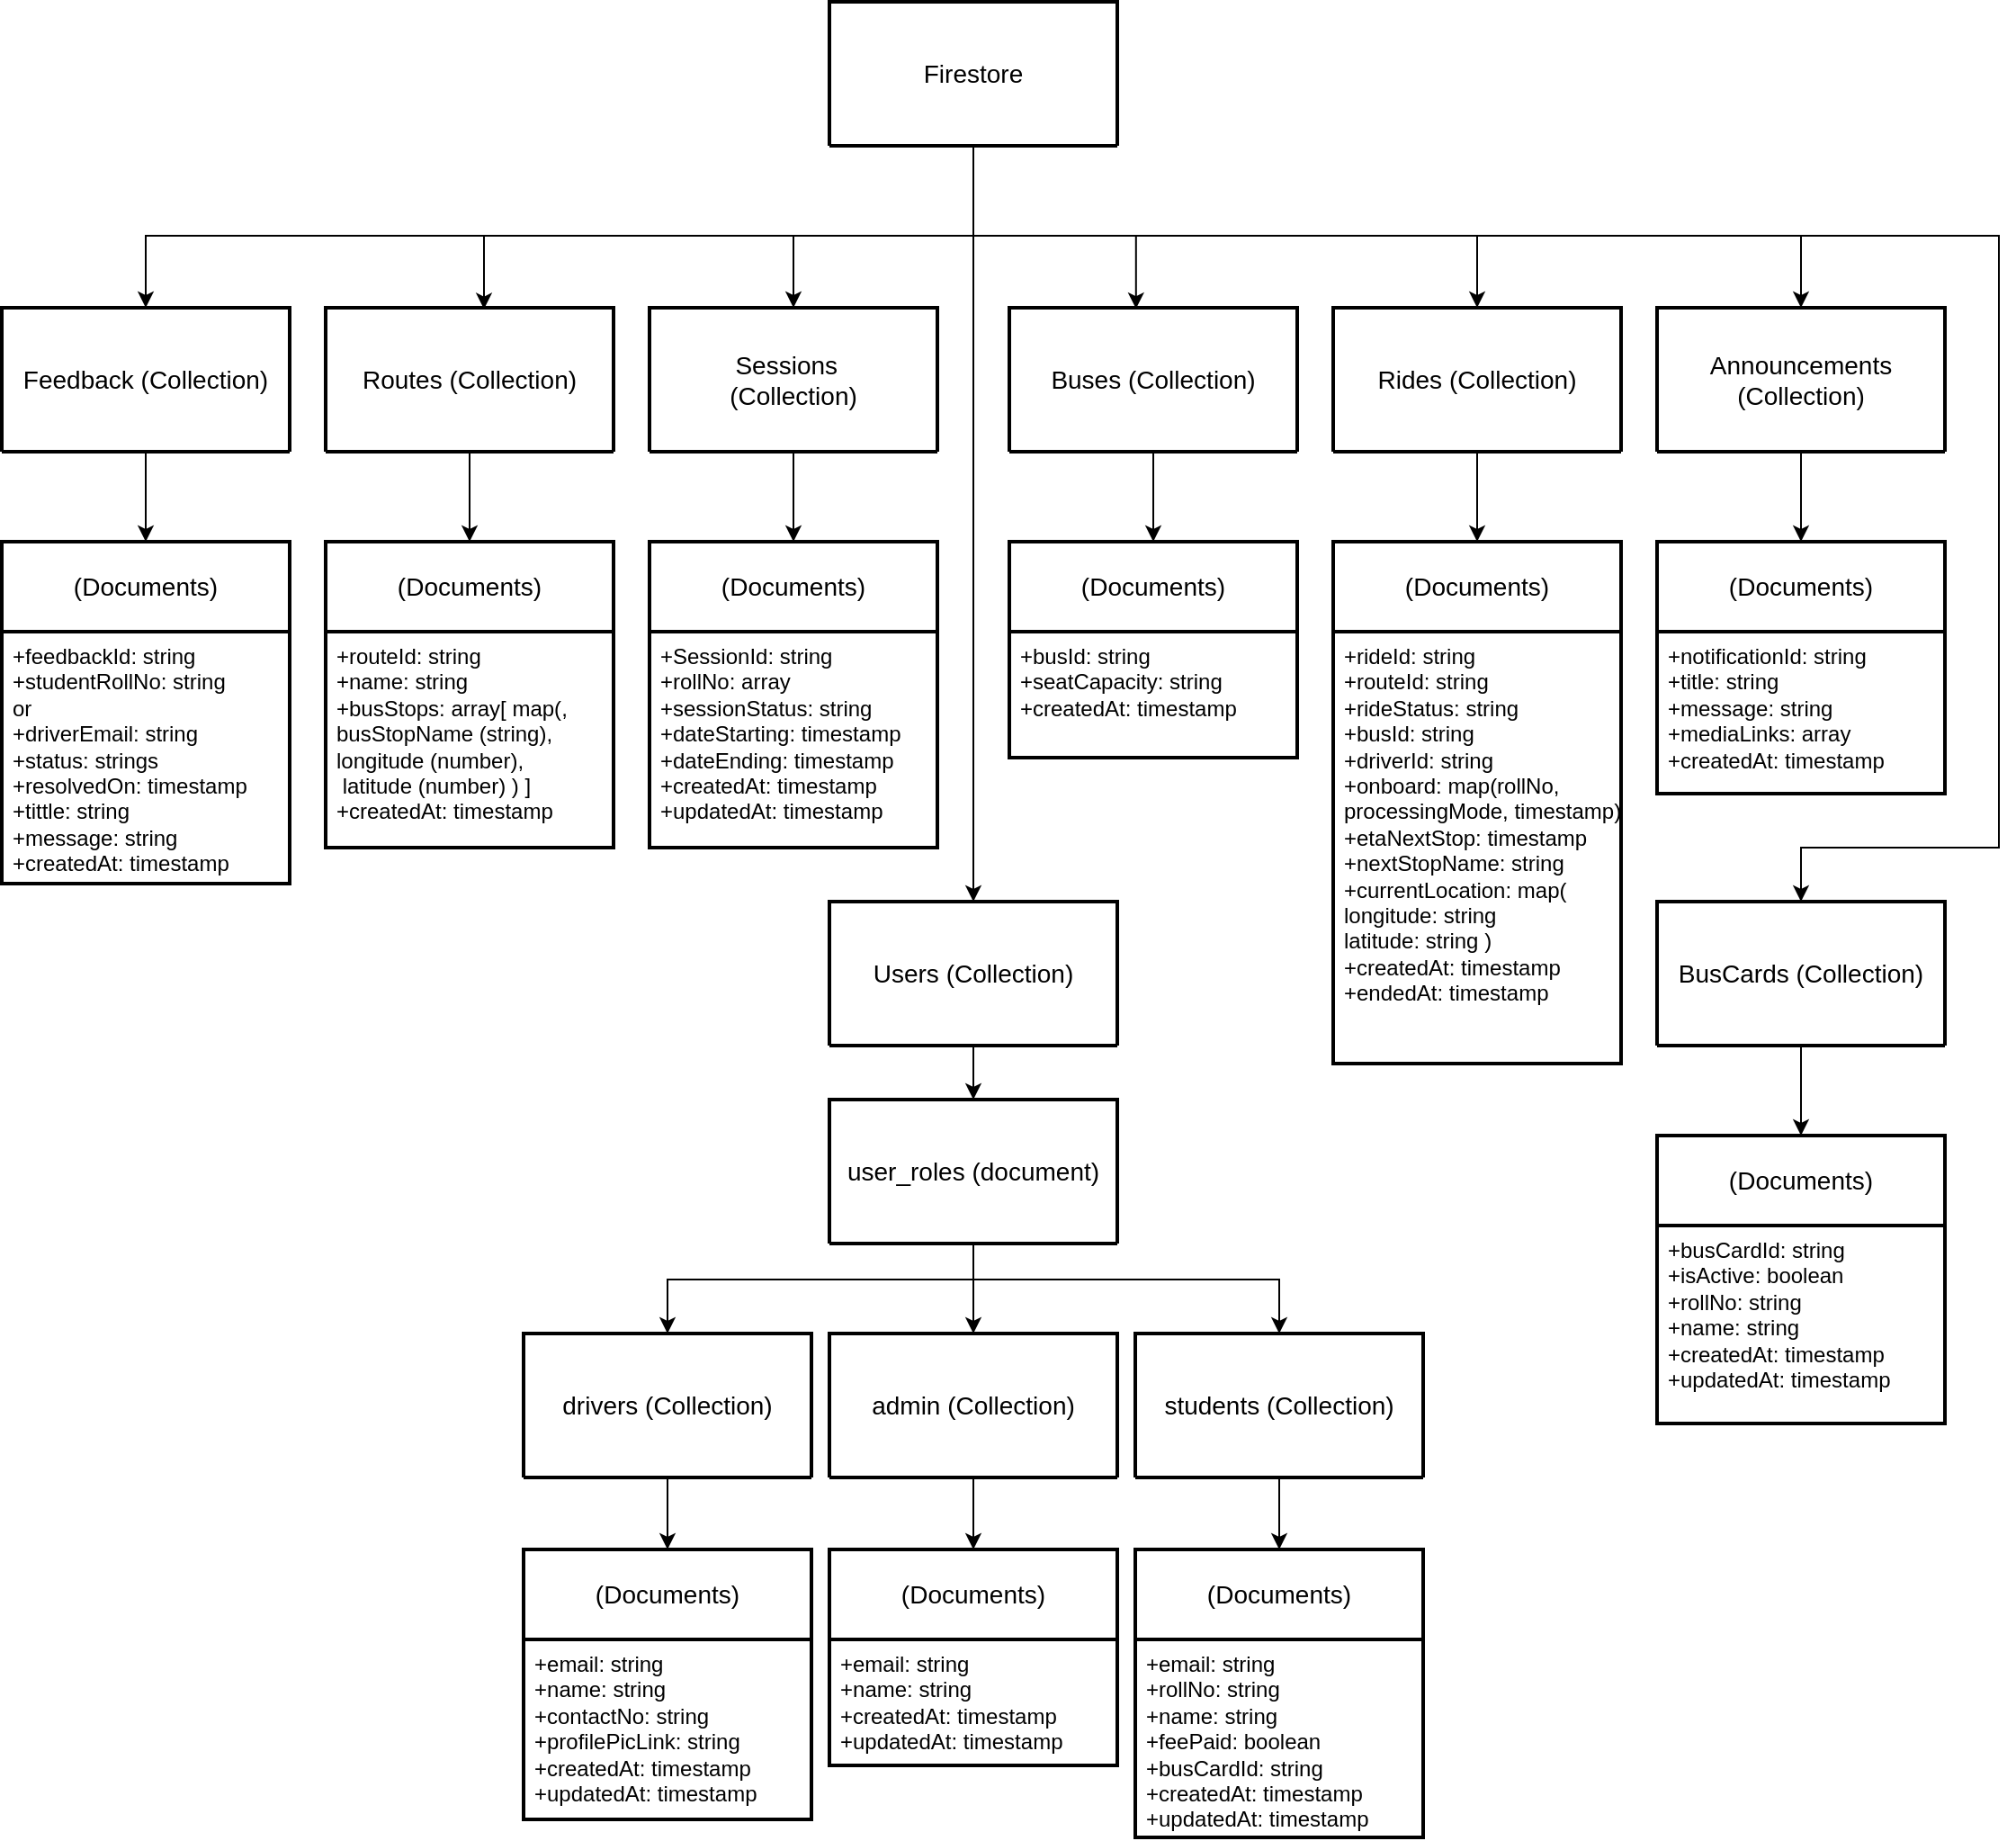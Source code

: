 <mxfile version="26.2.15">
  <diagram name="Page-1" id="2ca16b54-16f6-2749-3443-fa8db7711227">
    <mxGraphModel dx="719" dy="1232" grid="1" gridSize="10" guides="1" tooltips="1" connect="1" arrows="1" fold="1" page="0" pageScale="1" pageWidth="1100" pageHeight="850" background="none" math="0" shadow="0">
      <root>
        <mxCell id="0" />
        <mxCell id="1" parent="0" />
        <mxCell id="bIs_711gEDYV-41N-jUM-18" value="(Documents)" style="swimlane;childLayout=stackLayout;horizontal=1;startSize=50;horizontalStack=0;rounded=0;fontSize=14;fontStyle=0;strokeWidth=2;resizeParent=0;resizeLast=1;shadow=0;dashed=0;align=center;arcSize=4;whiteSpace=wrap;html=1;" parent="1" vertex="1">
          <mxGeometry x="700" y="450" width="160" height="160" as="geometry" />
        </mxCell>
        <mxCell id="bIs_711gEDYV-41N-jUM-19" value="&lt;div&gt;&lt;span style=&quot;background-color: transparent; color: light-dark(rgb(0, 0, 0), rgb(255, 255, 255));&quot;&gt;+email: string&lt;/span&gt;&lt;/div&gt;&lt;div&gt;+rollNo: string&lt;br&gt;&lt;/div&gt;&lt;div&gt;+&lt;span class=&quot;hljs-type&quot;&gt;name&lt;/span&gt;: string&lt;br&gt;      +feePaid: &lt;span class=&quot;hljs-type&quot;&gt;boolean&amp;nbsp;&amp;nbsp;&lt;/span&gt;&lt;/div&gt;&lt;div&gt;&lt;span style=&quot;background-color: transparent; color: light-dark(rgb(0, 0, 0), rgb(255, 255, 255));&quot;&gt;+busCardId: string&lt;/span&gt;&lt;/div&gt;&lt;div&gt;+createdAt: &lt;span class=&quot;hljs-type&quot;&gt;timestamp&lt;/span&gt;&lt;br&gt;      +updatedAt: &lt;span class=&quot;hljs-type&quot;&gt;timestamp&lt;/span&gt;&lt;/div&gt;" style="align=left;strokeColor=none;fillColor=none;spacingLeft=4;fontSize=12;verticalAlign=top;resizable=0;rotatable=0;part=1;html=1;" parent="bIs_711gEDYV-41N-jUM-18" vertex="1">
          <mxGeometry y="50" width="160" height="110" as="geometry" />
        </mxCell>
        <mxCell id="bIs_711gEDYV-41N-jUM-20" value="(Documents)" style="swimlane;childLayout=stackLayout;horizontal=1;startSize=50;horizontalStack=0;rounded=0;fontSize=14;fontStyle=0;strokeWidth=2;resizeParent=0;resizeLast=1;shadow=0;dashed=0;align=center;arcSize=4;whiteSpace=wrap;html=1;" parent="1" vertex="1">
          <mxGeometry x="360" y="450" width="160" height="150" as="geometry" />
        </mxCell>
        <mxCell id="bIs_711gEDYV-41N-jUM-21" value="&lt;div&gt;+&lt;span style=&quot;background-color: transparent; color: light-dark(rgb(0, 0, 0), rgb(255, 255, 255));&quot;&gt;email: string&lt;/span&gt;&lt;/div&gt;&lt;div&gt;+&lt;span class=&quot;hljs-type&quot;&gt;name&lt;/span&gt;: string&lt;br&gt;      +contactNo: string&lt;br&gt;      +profilePicLink: string&lt;br&gt;      +createdAt: &lt;span class=&quot;hljs-type&quot;&gt;timestamp&lt;/span&gt;&lt;br&gt;      +updatedAt: &lt;span class=&quot;hljs-type&quot;&gt;timestamp&lt;/span&gt;&lt;/div&gt;" style="align=left;strokeColor=none;fillColor=none;spacingLeft=4;fontSize=12;verticalAlign=top;resizable=0;rotatable=0;part=1;html=1;" parent="bIs_711gEDYV-41N-jUM-20" vertex="1">
          <mxGeometry y="50" width="160" height="100" as="geometry" />
        </mxCell>
        <mxCell id="bIs_711gEDYV-41N-jUM-22" value="(Documents)" style="swimlane;childLayout=stackLayout;horizontal=1;startSize=50;horizontalStack=0;rounded=0;fontSize=14;fontStyle=0;strokeWidth=2;resizeParent=0;resizeLast=1;shadow=0;dashed=0;align=center;arcSize=4;whiteSpace=wrap;html=1;" parent="1" vertex="1">
          <mxGeometry x="530" y="450" width="160" height="120" as="geometry" />
        </mxCell>
        <mxCell id="bIs_711gEDYV-41N-jUM-23" value="&lt;div&gt;+email: string&lt;br&gt;&lt;/div&gt;&lt;div&gt;+&lt;span class=&quot;hljs-type&quot;&gt;name&lt;/span&gt;: string&lt;br&gt;      +createdAt: &lt;span class=&quot;hljs-type&quot;&gt;timestamp&lt;/span&gt;&lt;br&gt;      +updatedAt: &lt;span class=&quot;hljs-type&quot;&gt;timestamp&lt;/span&gt;&lt;br&gt;&lt;/div&gt;" style="align=left;strokeColor=none;fillColor=none;spacingLeft=4;fontSize=12;verticalAlign=top;resizable=0;rotatable=0;part=1;html=1;" parent="bIs_711gEDYV-41N-jUM-22" vertex="1">
          <mxGeometry y="50" width="160" height="70" as="geometry" />
        </mxCell>
        <mxCell id="bIs_711gEDYV-41N-jUM-26" value="(Documents)" style="swimlane;childLayout=stackLayout;horizontal=1;startSize=50;horizontalStack=0;rounded=0;fontSize=14;fontStyle=0;strokeWidth=2;resizeParent=0;resizeLast=1;shadow=0;dashed=0;align=center;arcSize=4;whiteSpace=wrap;html=1;" parent="1" vertex="1">
          <mxGeometry x="630" y="-110" width="160" height="120" as="geometry" />
        </mxCell>
        <mxCell id="bIs_711gEDYV-41N-jUM-27" value="&lt;div&gt;&lt;span style=&quot;background-color: transparent; color: light-dark(rgb(0, 0, 0), rgb(255, 255, 255));&quot;&gt;+busId: string&lt;/span&gt;&lt;/div&gt;&lt;div&gt;&lt;span style=&quot;background-color: transparent; color: light-dark(rgb(0, 0, 0), rgb(255, 255, 255));&quot;&gt;+seatCapacity: string&lt;/span&gt;&lt;/div&gt;&lt;div&gt;      +createdAt: &lt;span class=&quot;hljs-type&quot;&gt;timestamp&lt;/span&gt;&lt;/div&gt;" style="align=left;strokeColor=none;fillColor=none;spacingLeft=4;fontSize=12;verticalAlign=top;resizable=0;rotatable=0;part=1;html=1;rounded=0;" parent="bIs_711gEDYV-41N-jUM-26" vertex="1">
          <mxGeometry y="50" width="160" height="70" as="geometry" />
        </mxCell>
        <mxCell id="bIs_711gEDYV-41N-jUM-28" value="(Documents)" style="swimlane;childLayout=stackLayout;horizontal=1;startSize=50;horizontalStack=0;rounded=0;fontSize=14;fontStyle=0;strokeWidth=2;resizeParent=0;resizeLast=1;shadow=0;dashed=0;align=center;arcSize=4;whiteSpace=wrap;html=1;" parent="1" vertex="1">
          <mxGeometry x="810" y="-110" width="160" height="290" as="geometry" />
        </mxCell>
        <mxCell id="bIs_711gEDYV-41N-jUM-29" value="&lt;div&gt;+rideId: string&lt;/div&gt;&lt;div&gt;+routeId: string&lt;/div&gt;&lt;div&gt;+rideStatus: string&lt;br&gt;      +busId: string&lt;br&gt;      +driverId: string&lt;br&gt;      +onboard: &lt;span class=&quot;hljs-keyword&quot;&gt;map(rollNo,&amp;nbsp;&lt;/span&gt;&lt;/div&gt;&lt;div&gt;&lt;span class=&quot;hljs-keyword&quot;&gt;processingMode, timestamp)&lt;/span&gt;&lt;br&gt;      +etaNextStop: &lt;span class=&quot;hljs-type&quot;&gt;timestamp&lt;/span&gt;&lt;/div&gt;&lt;div&gt;&lt;span class=&quot;hljs-type&quot;&gt;+nextStopName: string&lt;/span&gt;&lt;/div&gt;&lt;div&gt;+currentLocation: map(&lt;/div&gt;&lt;div&gt;longitude: string&lt;/div&gt;&lt;div&gt;latitude:&amp;nbsp;&lt;span style=&quot;background-color: transparent; color: light-dark(rgb(0, 0, 0), rgb(255, 255, 255));&quot;&gt;string&amp;nbsp;&lt;/span&gt;&lt;span style=&quot;background-color: transparent; color: light-dark(rgb(0, 0, 0), rgb(255, 255, 255));&quot;&gt;)&lt;/span&gt;&lt;/div&gt;&lt;div&gt;      +createdAt: &lt;span class=&quot;hljs-type&quot;&gt;timestamp&lt;/span&gt;&lt;/div&gt;+endedAt:&amp;nbsp;&lt;span class=&quot;hljs-type&quot;&gt;timestamp&lt;/span&gt;" style="align=left;strokeColor=none;fillColor=none;spacingLeft=4;fontSize=12;verticalAlign=top;resizable=0;rotatable=0;part=1;html=1;rounded=0;" parent="bIs_711gEDYV-41N-jUM-28" vertex="1">
          <mxGeometry y="50" width="160" height="240" as="geometry" />
        </mxCell>
        <mxCell id="bIs_711gEDYV-41N-jUM-30" value="(Documents)" style="swimlane;childLayout=stackLayout;horizontal=1;startSize=50;horizontalStack=0;rounded=0;fontSize=14;fontStyle=0;strokeWidth=2;resizeParent=0;resizeLast=1;shadow=0;dashed=0;align=center;arcSize=4;whiteSpace=wrap;html=1;" parent="1" vertex="1">
          <mxGeometry x="250" y="-110" width="160" height="170" as="geometry" />
        </mxCell>
        <mxCell id="bIs_711gEDYV-41N-jUM-31" value="&lt;div&gt;&lt;div&gt;+routeId: string&lt;/div&gt;&lt;div&gt;&lt;div&gt;+name: string&lt;/div&gt;&lt;/div&gt;&lt;/div&gt;&lt;div&gt;+busStops: array[ map(&lt;span style=&quot;background-color: transparent; color: light-dark(rgb(0, 0, 0), rgb(255, 255, 255));&quot;&gt;,&lt;/span&gt;&lt;/div&gt;&lt;div&gt;busStopName (string),&amp;nbsp;&lt;/div&gt;&lt;div&gt;longitude (number),&lt;/div&gt;&lt;div&gt;&amp;nbsp;latitude&amp;nbsp;&lt;span style=&quot;background-color: transparent; color: light-dark(rgb(0, 0, 0), rgb(255, 255, 255));&quot;&gt;(&lt;/span&gt;number&lt;span style=&quot;background-color: transparent; color: light-dark(rgb(0, 0, 0), rgb(255, 255, 255));&quot;&gt;) )&lt;/span&gt;&lt;span style=&quot;background-color: transparent; color: light-dark(rgb(0, 0, 0), rgb(255, 255, 255));&quot;&gt;&amp;nbsp;]&lt;/span&gt;&lt;/div&gt;&lt;div&gt;      +createdAt: &lt;span class=&quot;hljs-type&quot;&gt;timestamp&lt;/span&gt;&lt;/div&gt;" style="align=left;strokeColor=none;fillColor=none;spacingLeft=4;fontSize=12;verticalAlign=top;resizable=0;rotatable=0;part=1;html=1;rounded=0;" parent="bIs_711gEDYV-41N-jUM-30" vertex="1">
          <mxGeometry y="50" width="160" height="120" as="geometry" />
        </mxCell>
        <mxCell id="bIs_711gEDYV-41N-jUM-32" value="(Documents)" style="swimlane;childLayout=stackLayout;horizontal=1;startSize=50;horizontalStack=0;rounded=0;fontSize=14;fontStyle=0;strokeWidth=2;resizeParent=0;resizeLast=1;shadow=0;dashed=0;align=center;arcSize=4;whiteSpace=wrap;html=1;" parent="1" vertex="1">
          <mxGeometry x="990" y="-110" width="160" height="140" as="geometry" />
        </mxCell>
        <mxCell id="bIs_711gEDYV-41N-jUM-33" value="&lt;div&gt;+notificationId: string&lt;/div&gt;&lt;div&gt;+title: string&lt;br&gt;      +message: string&lt;br&gt;      +mediaLinks: &lt;span class=&quot;hljs-keyword&quot;&gt;array&lt;/span&gt;&lt;br&gt;      +createdAt: &lt;span class=&quot;hljs-type&quot;&gt;timestamp&lt;/span&gt;&lt;/div&gt;" style="align=left;strokeColor=none;fillColor=none;spacingLeft=4;fontSize=12;verticalAlign=top;resizable=0;rotatable=0;part=1;html=1;rounded=0;" parent="bIs_711gEDYV-41N-jUM-32" vertex="1">
          <mxGeometry y="50" width="160" height="90" as="geometry" />
        </mxCell>
        <mxCell id="bIs_711gEDYV-41N-jUM-36" value="(Documents)" style="swimlane;childLayout=stackLayout;horizontal=1;startSize=50;horizontalStack=0;rounded=0;fontSize=14;fontStyle=0;strokeWidth=2;resizeParent=0;resizeLast=1;shadow=0;dashed=0;align=center;arcSize=4;whiteSpace=wrap;html=1;" parent="1" vertex="1">
          <mxGeometry x="430" y="-110" width="160" height="170" as="geometry" />
        </mxCell>
        <mxCell id="bIs_711gEDYV-41N-jUM-37" value="&lt;div&gt;+SessionId: string&lt;/div&gt;&lt;div&gt;+rollNo:&amp;nbsp;&lt;span class=&quot;hljs-keyword&quot;&gt;array&lt;/span&gt;&lt;/div&gt;&lt;div&gt;+sessionStatus: &lt;span class=&quot;hljs-keyword&quot;&gt;string&lt;/span&gt;&lt;/div&gt;&lt;div&gt;      +dateStarting: &lt;span class=&quot;hljs-type&quot;&gt;timestamp&lt;/span&gt;&lt;br&gt;      +dateEnding: &lt;span class=&quot;hljs-type&quot;&gt;timestamp&lt;/span&gt;&lt;br&gt;      +createdAt: &lt;span class=&quot;hljs-type&quot;&gt;timestamp&lt;/span&gt;&lt;/div&gt;+updatedAt:&amp;nbsp;&lt;span class=&quot;hljs-type&quot;&gt;timestamp&amp;nbsp;&lt;/span&gt;" style="align=left;strokeColor=none;fillColor=none;spacingLeft=4;fontSize=12;verticalAlign=top;resizable=0;rotatable=0;part=1;html=1;rounded=0;" parent="bIs_711gEDYV-41N-jUM-36" vertex="1">
          <mxGeometry y="50" width="160" height="120" as="geometry" />
        </mxCell>
        <mxCell id="bIs_711gEDYV-41N-jUM-115" style="edgeStyle=orthogonalEdgeStyle;rounded=0;orthogonalLoop=1;jettySize=auto;html=1;entryX=0.5;entryY=0;entryDx=0;entryDy=0;" parent="1" source="bIs_711gEDYV-41N-jUM-46" target="bIs_711gEDYV-41N-jUM-84" edge="1">
          <mxGeometry relative="1" as="geometry">
            <Array as="points">
              <mxPoint x="610" y="-280" />
              <mxPoint x="510" y="-280" />
            </Array>
          </mxGeometry>
        </mxCell>
        <mxCell id="8xOmo_2sjuVYdFlIWRNt-1" style="edgeStyle=orthogonalEdgeStyle;rounded=0;orthogonalLoop=1;jettySize=auto;html=1;entryX=0.5;entryY=0;entryDx=0;entryDy=0;" parent="1" source="bIs_711gEDYV-41N-jUM-46" target="bIs_711gEDYV-41N-jUM-94" edge="1">
          <mxGeometry relative="1" as="geometry">
            <Array as="points">
              <mxPoint x="610" y="-280" />
              <mxPoint x="890" y="-280" />
            </Array>
          </mxGeometry>
        </mxCell>
        <mxCell id="8xOmo_2sjuVYdFlIWRNt-3" style="edgeStyle=orthogonalEdgeStyle;rounded=0;orthogonalLoop=1;jettySize=auto;html=1;entryX=0.5;entryY=0;entryDx=0;entryDy=0;" parent="1" source="bIs_711gEDYV-41N-jUM-46" target="bIs_711gEDYV-41N-jUM-109" edge="1">
          <mxGeometry relative="1" as="geometry">
            <Array as="points">
              <mxPoint x="610" y="-280" />
              <mxPoint x="1070" y="-280" />
            </Array>
          </mxGeometry>
        </mxCell>
        <mxCell id="8xOmo_2sjuVYdFlIWRNt-4" style="edgeStyle=orthogonalEdgeStyle;rounded=0;orthogonalLoop=1;jettySize=auto;html=1;entryX=0.5;entryY=0;entryDx=0;entryDy=0;" parent="1" source="bIs_711gEDYV-41N-jUM-46" target="bIs_711gEDYV-41N-jUM-61" edge="1">
          <mxGeometry relative="1" as="geometry" />
        </mxCell>
        <mxCell id="Z8k8_h2M4Hl8p6R_p7Wk-4" style="edgeStyle=orthogonalEdgeStyle;rounded=0;orthogonalLoop=1;jettySize=auto;html=1;" parent="1" source="bIs_711gEDYV-41N-jUM-46" target="Z8k8_h2M4Hl8p6R_p7Wk-2" edge="1">
          <mxGeometry relative="1" as="geometry">
            <Array as="points">
              <mxPoint x="610" y="-280" />
              <mxPoint x="150" y="-280" />
            </Array>
          </mxGeometry>
        </mxCell>
        <mxCell id="iMbP7FaxJdQBUMleInDl-4" style="edgeStyle=orthogonalEdgeStyle;rounded=0;orthogonalLoop=1;jettySize=auto;html=1;entryX=0.5;entryY=0;entryDx=0;entryDy=0;" parent="1" source="bIs_711gEDYV-41N-jUM-46" target="iMbP7FaxJdQBUMleInDl-1" edge="1">
          <mxGeometry relative="1" as="geometry">
            <Array as="points">
              <mxPoint x="610" y="-280" />
              <mxPoint x="1180" y="-280" />
              <mxPoint x="1180" y="60" />
              <mxPoint x="1070" y="60" />
            </Array>
          </mxGeometry>
        </mxCell>
        <mxCell id="bIs_711gEDYV-41N-jUM-46" value="Firestore" style="swimlane;childLayout=stackLayout;horizontal=1;startSize=110;horizontalStack=0;rounded=0;fontSize=14;fontStyle=0;strokeWidth=2;resizeParent=0;resizeLast=1;shadow=0;dashed=0;align=center;arcSize=4;whiteSpace=wrap;html=1;" parent="1" vertex="1">
          <mxGeometry x="530" y="-410" width="160" height="80" as="geometry" />
        </mxCell>
        <mxCell id="bIs_711gEDYV-41N-jUM-47" value="&lt;div&gt;&lt;br&gt;&lt;/div&gt;" style="align=left;strokeColor=none;fillColor=none;spacingLeft=4;fontSize=12;verticalAlign=top;resizable=0;rotatable=0;part=1;html=1;" parent="bIs_711gEDYV-41N-jUM-46" vertex="1">
          <mxGeometry y="80" width="160" as="geometry" />
        </mxCell>
        <mxCell id="bIs_711gEDYV-41N-jUM-66" style="edgeStyle=orthogonalEdgeStyle;rounded=0;orthogonalLoop=1;jettySize=auto;html=1;exitX=0.5;exitY=1;exitDx=0;exitDy=0;entryX=0.5;entryY=0;entryDx=0;entryDy=0;" parent="1" source="bIs_711gEDYV-41N-jUM-61" target="bIs_711gEDYV-41N-jUM-59" edge="1">
          <mxGeometry relative="1" as="geometry">
            <Array as="points">
              <mxPoint x="610" y="300" />
              <mxPoint x="780" y="300" />
            </Array>
          </mxGeometry>
        </mxCell>
        <mxCell id="bIs_711gEDYV-41N-jUM-69" style="edgeStyle=orthogonalEdgeStyle;rounded=0;orthogonalLoop=1;jettySize=auto;html=1;exitX=0.5;exitY=1;exitDx=0;exitDy=0;entryX=0.5;entryY=0;entryDx=0;entryDy=0;" parent="1" source="MNnJYO_SujJnX6VEEEtb-1" target="bIs_711gEDYV-41N-jUM-57" edge="1">
          <mxGeometry relative="1" as="geometry">
            <Array as="points">
              <mxPoint x="440" y="300" />
            </Array>
          </mxGeometry>
        </mxCell>
        <mxCell id="bIs_711gEDYV-41N-jUM-61" value="Users (Collection)" style="swimlane;childLayout=stackLayout;horizontal=1;startSize=110;horizontalStack=0;rounded=1;fontSize=14;fontStyle=0;strokeWidth=2;resizeParent=0;resizeLast=1;shadow=0;dashed=0;align=center;arcSize=4;whiteSpace=wrap;html=1;" parent="1" vertex="1">
          <mxGeometry x="530" y="90" width="160" height="80" as="geometry" />
        </mxCell>
        <mxCell id="bIs_711gEDYV-41N-jUM-62" value="&lt;div&gt;&lt;br&gt;&lt;/div&gt;" style="align=left;strokeColor=none;fillColor=none;spacingLeft=4;fontSize=12;verticalAlign=top;resizable=0;rotatable=0;part=1;html=1;" parent="bIs_711gEDYV-41N-jUM-61" vertex="1">
          <mxGeometry y="80" width="160" as="geometry" />
        </mxCell>
        <mxCell id="bIs_711gEDYV-41N-jUM-81" style="edgeStyle=orthogonalEdgeStyle;rounded=0;orthogonalLoop=1;jettySize=auto;html=1;entryX=0.5;entryY=0;entryDx=0;entryDy=0;" parent="1" source="bIs_711gEDYV-41N-jUM-57" target="bIs_711gEDYV-41N-jUM-20" edge="1">
          <mxGeometry relative="1" as="geometry" />
        </mxCell>
        <mxCell id="bIs_711gEDYV-41N-jUM-57" value="drivers (Collection)" style="swimlane;childLayout=stackLayout;horizontal=1;startSize=110;horizontalStack=0;rounded=1;fontSize=14;fontStyle=0;strokeWidth=2;resizeParent=0;resizeLast=1;shadow=0;dashed=0;align=center;arcSize=4;whiteSpace=wrap;html=1;" parent="1" vertex="1">
          <mxGeometry x="360" y="330" width="160" height="80" as="geometry" />
        </mxCell>
        <mxCell id="bIs_711gEDYV-41N-jUM-58" value="&lt;div&gt;&lt;br&gt;&lt;/div&gt;" style="align=left;strokeColor=none;fillColor=none;spacingLeft=4;fontSize=12;verticalAlign=top;resizable=0;rotatable=0;part=1;html=1;" parent="bIs_711gEDYV-41N-jUM-57" vertex="1">
          <mxGeometry y="80" width="160" as="geometry" />
        </mxCell>
        <mxCell id="bIs_711gEDYV-41N-jUM-83" style="edgeStyle=orthogonalEdgeStyle;rounded=0;orthogonalLoop=1;jettySize=auto;html=1;" parent="1" source="bIs_711gEDYV-41N-jUM-59" target="bIs_711gEDYV-41N-jUM-18" edge="1">
          <mxGeometry relative="1" as="geometry" />
        </mxCell>
        <mxCell id="bIs_711gEDYV-41N-jUM-59" value="students (Collection)" style="swimlane;childLayout=stackLayout;horizontal=1;startSize=110;horizontalStack=0;rounded=1;fontSize=14;fontStyle=0;strokeWidth=2;resizeParent=0;resizeLast=1;shadow=0;dashed=0;align=center;arcSize=4;whiteSpace=wrap;html=1;" parent="1" vertex="1">
          <mxGeometry x="700" y="330" width="160" height="80" as="geometry" />
        </mxCell>
        <mxCell id="bIs_711gEDYV-41N-jUM-60" value="&lt;div&gt;&lt;br&gt;&lt;/div&gt;" style="align=left;strokeColor=none;fillColor=none;spacingLeft=4;fontSize=12;verticalAlign=top;resizable=0;rotatable=0;part=1;html=1;" parent="bIs_711gEDYV-41N-jUM-59" vertex="1">
          <mxGeometry y="80" width="160" as="geometry" />
        </mxCell>
        <mxCell id="bIs_711gEDYV-41N-jUM-65" value="" style="edgeStyle=orthogonalEdgeStyle;rounded=0;orthogonalLoop=1;jettySize=auto;html=1;entryX=0.5;entryY=0;entryDx=0;entryDy=0;" parent="1" source="MNnJYO_SujJnX6VEEEtb-1" target="bIs_711gEDYV-41N-jUM-55" edge="1">
          <mxGeometry relative="1" as="geometry">
            <mxPoint x="720" y="-150" as="sourcePoint" />
            <mxPoint x="720" y="150" as="targetPoint" />
          </mxGeometry>
        </mxCell>
        <mxCell id="bIs_711gEDYV-41N-jUM-82" style="edgeStyle=orthogonalEdgeStyle;rounded=0;orthogonalLoop=1;jettySize=auto;html=1;entryX=0.5;entryY=0;entryDx=0;entryDy=0;" parent="1" source="bIs_711gEDYV-41N-jUM-55" target="bIs_711gEDYV-41N-jUM-22" edge="1">
          <mxGeometry relative="1" as="geometry" />
        </mxCell>
        <mxCell id="bIs_711gEDYV-41N-jUM-55" value="admin (Collection)" style="swimlane;childLayout=stackLayout;horizontal=1;startSize=110;horizontalStack=0;rounded=1;fontSize=14;fontStyle=0;strokeWidth=2;resizeParent=0;resizeLast=1;shadow=0;dashed=0;align=center;arcSize=4;whiteSpace=wrap;html=1;" parent="1" vertex="1">
          <mxGeometry x="530" y="330" width="160" height="80" as="geometry" />
        </mxCell>
        <mxCell id="bIs_711gEDYV-41N-jUM-56" value="&lt;div&gt;&lt;br&gt;&lt;/div&gt;" style="align=left;strokeColor=none;fillColor=none;spacingLeft=4;fontSize=12;verticalAlign=top;resizable=0;rotatable=0;part=1;html=1;" parent="bIs_711gEDYV-41N-jUM-55" vertex="1">
          <mxGeometry y="80" width="160" as="geometry" />
        </mxCell>
        <mxCell id="bIs_711gEDYV-41N-jUM-88" style="edgeStyle=orthogonalEdgeStyle;rounded=0;orthogonalLoop=1;jettySize=auto;html=1;entryX=0.5;entryY=0;entryDx=0;entryDy=0;" parent="1" source="bIs_711gEDYV-41N-jUM-84" target="bIs_711gEDYV-41N-jUM-36" edge="1">
          <mxGeometry relative="1" as="geometry" />
        </mxCell>
        <mxCell id="bIs_711gEDYV-41N-jUM-84" value="Sessions&amp;nbsp;&amp;nbsp;&lt;div&gt;(Collection)&lt;/div&gt;" style="swimlane;childLayout=stackLayout;horizontal=1;startSize=110;horizontalStack=0;rounded=1;fontSize=14;fontStyle=0;strokeWidth=2;resizeParent=0;resizeLast=1;shadow=0;dashed=0;align=center;arcSize=4;whiteSpace=wrap;html=1;" parent="1" vertex="1">
          <mxGeometry x="430" y="-240" width="160" height="80" as="geometry" />
        </mxCell>
        <mxCell id="bIs_711gEDYV-41N-jUM-85" value="&lt;div&gt;&lt;br&gt;&lt;/div&gt;" style="align=left;strokeColor=none;fillColor=none;spacingLeft=4;fontSize=12;verticalAlign=top;resizable=0;rotatable=0;part=1;html=1;" parent="bIs_711gEDYV-41N-jUM-84" vertex="1">
          <mxGeometry y="80" width="160" as="geometry" />
        </mxCell>
        <mxCell id="bIs_711gEDYV-41N-jUM-92" style="edgeStyle=orthogonalEdgeStyle;rounded=0;orthogonalLoop=1;jettySize=auto;html=1;entryX=0.5;entryY=0;entryDx=0;entryDy=0;" parent="1" source="bIs_711gEDYV-41N-jUM-89" target="bIs_711gEDYV-41N-jUM-26" edge="1">
          <mxGeometry relative="1" as="geometry" />
        </mxCell>
        <mxCell id="bIs_711gEDYV-41N-jUM-89" value="Buses&amp;nbsp;(Collection)" style="swimlane;childLayout=stackLayout;horizontal=1;startSize=110;horizontalStack=0;rounded=1;fontSize=14;fontStyle=0;strokeWidth=2;resizeParent=0;resizeLast=1;shadow=0;dashed=0;align=center;arcSize=4;whiteSpace=wrap;html=1;" parent="1" vertex="1">
          <mxGeometry x="630" y="-240" width="160" height="80" as="geometry" />
        </mxCell>
        <mxCell id="bIs_711gEDYV-41N-jUM-90" value="&lt;div&gt;&lt;br&gt;&lt;/div&gt;" style="align=left;strokeColor=none;fillColor=none;spacingLeft=4;fontSize=12;verticalAlign=top;resizable=0;rotatable=0;part=1;html=1;" parent="bIs_711gEDYV-41N-jUM-89" vertex="1">
          <mxGeometry y="80" width="160" as="geometry" />
        </mxCell>
        <mxCell id="bIs_711gEDYV-41N-jUM-98" style="edgeStyle=orthogonalEdgeStyle;rounded=0;orthogonalLoop=1;jettySize=auto;html=1;entryX=0.5;entryY=0;entryDx=0;entryDy=0;" parent="1" source="bIs_711gEDYV-41N-jUM-94" target="bIs_711gEDYV-41N-jUM-28" edge="1">
          <mxGeometry relative="1" as="geometry" />
        </mxCell>
        <mxCell id="bIs_711gEDYV-41N-jUM-94" value="Rides&amp;nbsp;&lt;span style=&quot;background-color: transparent; color: light-dark(rgb(0, 0, 0), rgb(255, 255, 255));&quot;&gt;(Collection)&lt;/span&gt;" style="swimlane;childLayout=stackLayout;horizontal=1;startSize=110;horizontalStack=0;rounded=1;fontSize=14;fontStyle=0;strokeWidth=2;resizeParent=0;resizeLast=1;shadow=0;dashed=0;align=center;arcSize=4;whiteSpace=wrap;html=1;" parent="1" vertex="1">
          <mxGeometry x="810" y="-240" width="160" height="80" as="geometry" />
        </mxCell>
        <mxCell id="bIs_711gEDYV-41N-jUM-95" value="&lt;div&gt;&lt;br&gt;&lt;/div&gt;" style="align=left;strokeColor=none;fillColor=none;spacingLeft=4;fontSize=12;verticalAlign=top;resizable=0;rotatable=0;part=1;html=1;" parent="bIs_711gEDYV-41N-jUM-94" vertex="1">
          <mxGeometry y="80" width="160" as="geometry" />
        </mxCell>
        <mxCell id="bIs_711gEDYV-41N-jUM-102" style="edgeStyle=orthogonalEdgeStyle;rounded=0;orthogonalLoop=1;jettySize=auto;html=1;entryX=0.5;entryY=0;entryDx=0;entryDy=0;" parent="1" source="bIs_711gEDYV-41N-jUM-99" target="bIs_711gEDYV-41N-jUM-30" edge="1">
          <mxGeometry relative="1" as="geometry" />
        </mxCell>
        <mxCell id="bIs_711gEDYV-41N-jUM-99" value="Routes (Collection)" style="swimlane;childLayout=stackLayout;horizontal=1;startSize=110;horizontalStack=0;rounded=1;fontSize=14;fontStyle=0;strokeWidth=2;resizeParent=0;resizeLast=1;shadow=0;dashed=0;align=center;arcSize=4;whiteSpace=wrap;html=1;" parent="1" vertex="1">
          <mxGeometry x="250" y="-240" width="160" height="80" as="geometry" />
        </mxCell>
        <mxCell id="bIs_711gEDYV-41N-jUM-100" value="&lt;div&gt;&lt;br&gt;&lt;/div&gt;" style="align=left;strokeColor=none;fillColor=none;spacingLeft=4;fontSize=12;verticalAlign=top;resizable=0;rotatable=0;part=1;html=1;" parent="bIs_711gEDYV-41N-jUM-99" vertex="1">
          <mxGeometry y="80" width="160" as="geometry" />
        </mxCell>
        <mxCell id="bIs_711gEDYV-41N-jUM-111" style="edgeStyle=orthogonalEdgeStyle;rounded=0;orthogonalLoop=1;jettySize=auto;html=1;entryX=0.5;entryY=0;entryDx=0;entryDy=0;" parent="1" source="bIs_711gEDYV-41N-jUM-109" target="bIs_711gEDYV-41N-jUM-32" edge="1">
          <mxGeometry relative="1" as="geometry" />
        </mxCell>
        <mxCell id="bIs_711gEDYV-41N-jUM-109" value="Announcements&lt;div&gt;(Collection)&lt;/div&gt;" style="swimlane;childLayout=stackLayout;horizontal=1;startSize=110;horizontalStack=0;rounded=1;fontSize=14;fontStyle=0;strokeWidth=2;resizeParent=0;resizeLast=1;shadow=0;dashed=0;align=center;arcSize=4;whiteSpace=wrap;html=1;" parent="1" vertex="1">
          <mxGeometry x="990" y="-240" width="160" height="80" as="geometry" />
        </mxCell>
        <mxCell id="bIs_711gEDYV-41N-jUM-110" value="&lt;div&gt;&lt;br&gt;&lt;/div&gt;" style="align=left;strokeColor=none;fillColor=none;spacingLeft=4;fontSize=12;verticalAlign=top;resizable=0;rotatable=0;part=1;html=1;" parent="bIs_711gEDYV-41N-jUM-109" vertex="1">
          <mxGeometry y="80" width="160" as="geometry" />
        </mxCell>
        <mxCell id="bIs_711gEDYV-41N-jUM-116" style="edgeStyle=orthogonalEdgeStyle;rounded=0;orthogonalLoop=1;jettySize=auto;html=1;entryX=0.44;entryY=0.007;entryDx=0;entryDy=0;entryPerimeter=0;" parent="1" source="bIs_711gEDYV-41N-jUM-46" target="bIs_711gEDYV-41N-jUM-89" edge="1">
          <mxGeometry relative="1" as="geometry">
            <Array as="points">
              <mxPoint x="610" y="-280" />
              <mxPoint x="700" y="-280" />
            </Array>
          </mxGeometry>
        </mxCell>
        <mxCell id="8xOmo_2sjuVYdFlIWRNt-2" style="edgeStyle=orthogonalEdgeStyle;rounded=0;orthogonalLoop=1;jettySize=auto;html=1;entryX=0.55;entryY=0.01;entryDx=0;entryDy=0;entryPerimeter=0;" parent="1" source="bIs_711gEDYV-41N-jUM-46" target="bIs_711gEDYV-41N-jUM-99" edge="1">
          <mxGeometry relative="1" as="geometry">
            <Array as="points">
              <mxPoint x="610" y="-280" />
              <mxPoint x="338" y="-280" />
            </Array>
          </mxGeometry>
        </mxCell>
        <mxCell id="MNnJYO_SujJnX6VEEEtb-3" value="" style="edgeStyle=orthogonalEdgeStyle;rounded=0;orthogonalLoop=1;jettySize=auto;html=1;entryX=0.5;entryY=0;entryDx=0;entryDy=0;" parent="1" source="bIs_711gEDYV-41N-jUM-61" target="MNnJYO_SujJnX6VEEEtb-1" edge="1">
          <mxGeometry relative="1" as="geometry">
            <mxPoint x="610" y="160" as="sourcePoint" />
            <mxPoint x="610" y="430" as="targetPoint" />
          </mxGeometry>
        </mxCell>
        <mxCell id="Z8k8_h2M4Hl8p6R_p7Wk-1" value="" style="edgeStyle=orthogonalEdgeStyle;rounded=0;orthogonalLoop=1;jettySize=auto;html=1;exitX=0.5;exitY=1;exitDx=0;exitDy=0;entryX=0.5;entryY=0;entryDx=0;entryDy=0;" parent="1" source="bIs_711gEDYV-41N-jUM-61" target="MNnJYO_SujJnX6VEEEtb-1" edge="1">
          <mxGeometry relative="1" as="geometry">
            <Array as="points">
              <mxPoint x="610" y="300" />
            </Array>
            <mxPoint x="610" y="160" as="sourcePoint" />
            <mxPoint x="440" y="330" as="targetPoint" />
          </mxGeometry>
        </mxCell>
        <mxCell id="MNnJYO_SujJnX6VEEEtb-1" value="user_roles (document)" style="swimlane;childLayout=stackLayout;horizontal=1;startSize=110;horizontalStack=0;rounded=1;fontSize=14;fontStyle=0;strokeWidth=2;resizeParent=0;resizeLast=1;shadow=0;dashed=0;align=center;arcSize=4;whiteSpace=wrap;html=1;" parent="1" vertex="1">
          <mxGeometry x="530" y="200" width="160" height="80" as="geometry" />
        </mxCell>
        <mxCell id="MNnJYO_SujJnX6VEEEtb-2" value="&lt;div&gt;&lt;br&gt;&lt;/div&gt;" style="align=left;strokeColor=none;fillColor=none;spacingLeft=4;fontSize=12;verticalAlign=top;resizable=0;rotatable=0;part=1;html=1;" parent="MNnJYO_SujJnX6VEEEtb-1" vertex="1">
          <mxGeometry y="80" width="160" as="geometry" />
        </mxCell>
        <mxCell id="Z8k8_h2M4Hl8p6R_p7Wk-7" style="edgeStyle=orthogonalEdgeStyle;rounded=0;orthogonalLoop=1;jettySize=auto;html=1;entryX=0.5;entryY=0;entryDx=0;entryDy=0;" parent="1" source="Z8k8_h2M4Hl8p6R_p7Wk-2" target="Z8k8_h2M4Hl8p6R_p7Wk-5" edge="1">
          <mxGeometry relative="1" as="geometry" />
        </mxCell>
        <mxCell id="Z8k8_h2M4Hl8p6R_p7Wk-2" value="Feedback (Collection)" style="swimlane;childLayout=stackLayout;horizontal=1;startSize=110;horizontalStack=0;rounded=1;fontSize=14;fontStyle=0;strokeWidth=2;resizeParent=0;resizeLast=1;shadow=0;dashed=0;align=center;arcSize=4;whiteSpace=wrap;html=1;" parent="1" vertex="1">
          <mxGeometry x="70" y="-240" width="160" height="80" as="geometry" />
        </mxCell>
        <mxCell id="Z8k8_h2M4Hl8p6R_p7Wk-3" value="&lt;div&gt;&lt;br&gt;&lt;/div&gt;" style="align=left;strokeColor=none;fillColor=none;spacingLeft=4;fontSize=12;verticalAlign=top;resizable=0;rotatable=0;part=1;html=1;" parent="Z8k8_h2M4Hl8p6R_p7Wk-2" vertex="1">
          <mxGeometry y="80" width="160" as="geometry" />
        </mxCell>
        <mxCell id="Z8k8_h2M4Hl8p6R_p7Wk-5" value="(Documents)" style="swimlane;childLayout=stackLayout;horizontal=1;startSize=50;horizontalStack=0;rounded=0;fontSize=14;fontStyle=0;strokeWidth=2;resizeParent=0;resizeLast=1;shadow=0;dashed=0;align=center;arcSize=4;whiteSpace=wrap;html=1;" parent="1" vertex="1">
          <mxGeometry x="70" y="-110" width="160" height="190" as="geometry" />
        </mxCell>
        <mxCell id="Z8k8_h2M4Hl8p6R_p7Wk-6" value="&lt;div&gt;+feedbackId: string&lt;/div&gt;&lt;div&gt;+studentRollNo: string&lt;/div&gt;&lt;div&gt;or&lt;/div&gt;&lt;div&gt;+driverEmail: string&lt;/div&gt;&lt;div&gt;+status: strings&amp;nbsp;&lt;/div&gt;&lt;div&gt;+resolvedOn: timestamp&lt;/div&gt;&lt;div&gt;+tittle: string&lt;/div&gt;&lt;div&gt;+message: string&lt;/div&gt;&lt;div&gt;      +createdAt: &lt;span class=&quot;hljs-type&quot;&gt;timestamp&lt;/span&gt;&lt;/div&gt;" style="align=left;strokeColor=none;fillColor=none;spacingLeft=4;fontSize=12;verticalAlign=top;resizable=0;rotatable=0;part=1;html=1;rounded=0;" parent="Z8k8_h2M4Hl8p6R_p7Wk-5" vertex="1">
          <mxGeometry y="50" width="160" height="140" as="geometry" />
        </mxCell>
        <mxCell id="iMbP7FaxJdQBUMleInDl-7" style="edgeStyle=orthogonalEdgeStyle;rounded=0;orthogonalLoop=1;jettySize=auto;html=1;entryX=0.5;entryY=0;entryDx=0;entryDy=0;" parent="1" source="iMbP7FaxJdQBUMleInDl-1" target="iMbP7FaxJdQBUMleInDl-5" edge="1">
          <mxGeometry relative="1" as="geometry" />
        </mxCell>
        <mxCell id="iMbP7FaxJdQBUMleInDl-1" value="BusCards (Collection)" style="swimlane;childLayout=stackLayout;horizontal=1;startSize=110;horizontalStack=0;rounded=1;fontSize=14;fontStyle=0;strokeWidth=2;resizeParent=0;resizeLast=1;shadow=0;dashed=0;align=center;arcSize=4;whiteSpace=wrap;html=1;" parent="1" vertex="1">
          <mxGeometry x="990" y="90" width="160" height="80" as="geometry" />
        </mxCell>
        <mxCell id="iMbP7FaxJdQBUMleInDl-2" value="&lt;div&gt;&lt;br&gt;&lt;/div&gt;" style="align=left;strokeColor=none;fillColor=none;spacingLeft=4;fontSize=12;verticalAlign=top;resizable=0;rotatable=0;part=1;html=1;" parent="iMbP7FaxJdQBUMleInDl-1" vertex="1">
          <mxGeometry y="80" width="160" as="geometry" />
        </mxCell>
        <mxCell id="iMbP7FaxJdQBUMleInDl-5" value="(Documents)" style="swimlane;childLayout=stackLayout;horizontal=1;startSize=50;horizontalStack=0;rounded=0;fontSize=14;fontStyle=0;strokeWidth=2;resizeParent=0;resizeLast=1;shadow=0;dashed=0;align=center;arcSize=4;whiteSpace=wrap;html=1;" parent="1" vertex="1">
          <mxGeometry x="990" y="220" width="160" height="160" as="geometry" />
        </mxCell>
        <mxCell id="iMbP7FaxJdQBUMleInDl-6" value="&lt;div&gt;&lt;span style=&quot;background-color: transparent; color: light-dark(rgb(0, 0, 0), rgb(255, 255, 255));&quot;&gt;+busCardId: string&lt;/span&gt;&lt;br&gt;&lt;/div&gt;&lt;div&gt;      +isActive: boolean&lt;/div&gt;+rollNo: string&amp;nbsp;&lt;div&gt;+name: string&lt;/div&gt;&lt;div&gt;+createdAt: &lt;span class=&quot;hljs-type&quot;&gt;timestamp&lt;/span&gt;&lt;br&gt;      +updatedAt: &lt;span class=&quot;hljs-type&quot;&gt;timestamp&lt;/span&gt;&lt;/div&gt;" style="align=left;strokeColor=none;fillColor=none;spacingLeft=4;fontSize=12;verticalAlign=top;resizable=0;rotatable=0;part=1;html=1;" parent="iMbP7FaxJdQBUMleInDl-5" vertex="1">
          <mxGeometry y="50" width="160" height="110" as="geometry" />
        </mxCell>
      </root>
    </mxGraphModel>
  </diagram>
</mxfile>
